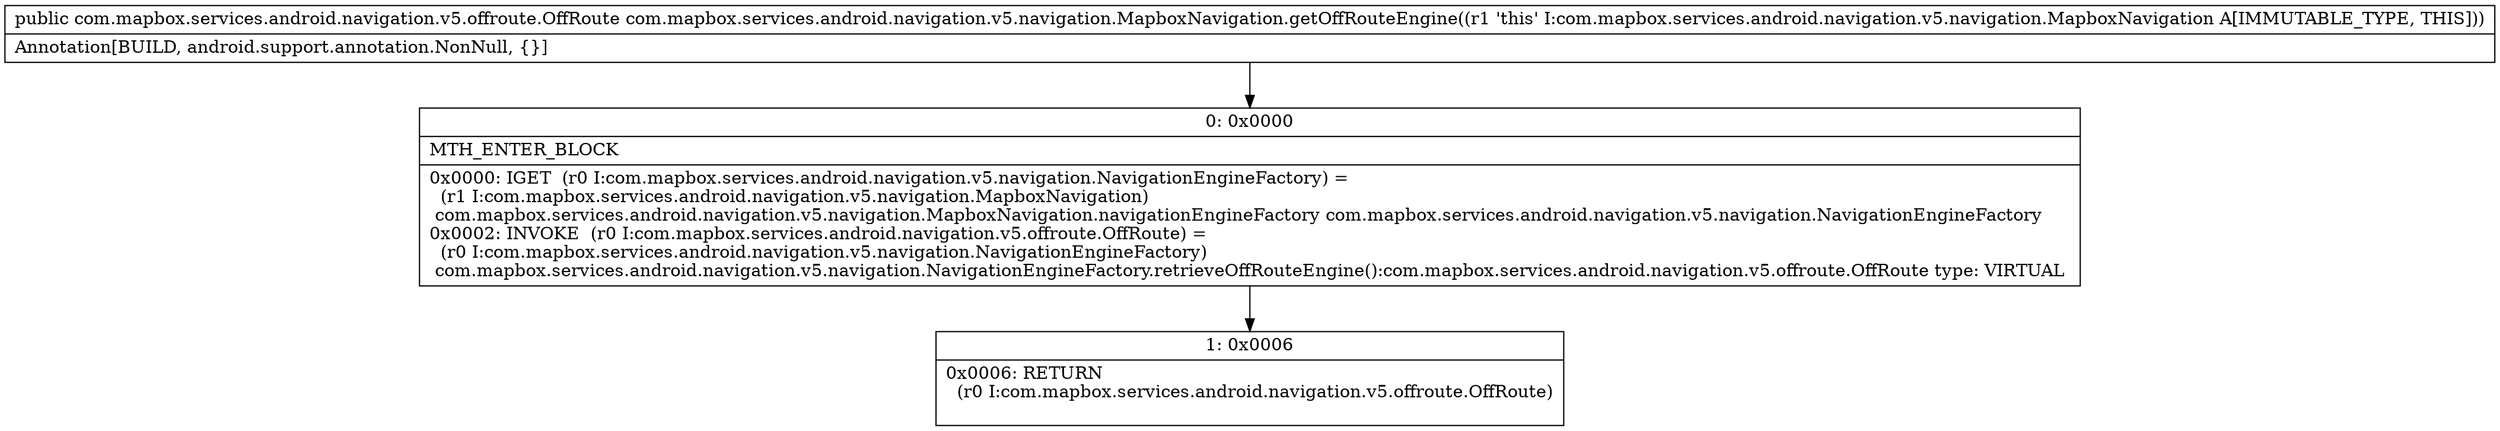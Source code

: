 digraph "CFG forcom.mapbox.services.android.navigation.v5.navigation.MapboxNavigation.getOffRouteEngine()Lcom\/mapbox\/services\/android\/navigation\/v5\/offroute\/OffRoute;" {
Node_0 [shape=record,label="{0\:\ 0x0000|MTH_ENTER_BLOCK\l|0x0000: IGET  (r0 I:com.mapbox.services.android.navigation.v5.navigation.NavigationEngineFactory) = \l  (r1 I:com.mapbox.services.android.navigation.v5.navigation.MapboxNavigation)\l com.mapbox.services.android.navigation.v5.navigation.MapboxNavigation.navigationEngineFactory com.mapbox.services.android.navigation.v5.navigation.NavigationEngineFactory \l0x0002: INVOKE  (r0 I:com.mapbox.services.android.navigation.v5.offroute.OffRoute) = \l  (r0 I:com.mapbox.services.android.navigation.v5.navigation.NavigationEngineFactory)\l com.mapbox.services.android.navigation.v5.navigation.NavigationEngineFactory.retrieveOffRouteEngine():com.mapbox.services.android.navigation.v5.offroute.OffRoute type: VIRTUAL \l}"];
Node_1 [shape=record,label="{1\:\ 0x0006|0x0006: RETURN  \l  (r0 I:com.mapbox.services.android.navigation.v5.offroute.OffRoute)\l \l}"];
MethodNode[shape=record,label="{public com.mapbox.services.android.navigation.v5.offroute.OffRoute com.mapbox.services.android.navigation.v5.navigation.MapboxNavigation.getOffRouteEngine((r1 'this' I:com.mapbox.services.android.navigation.v5.navigation.MapboxNavigation A[IMMUTABLE_TYPE, THIS]))  | Annotation[BUILD, android.support.annotation.NonNull, \{\}]\l}"];
MethodNode -> Node_0;
Node_0 -> Node_1;
}

